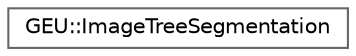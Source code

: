 digraph "Gráfico de jerarquía de clases"
{
 // LATEX_PDF_SIZE
  bgcolor="transparent";
  edge [fontname=Helvetica,fontsize=10,labelfontname=Helvetica,labelfontsize=10];
  node [fontname=Helvetica,fontsize=10,shape=box,height=0.2,width=0.4];
  rankdir="LR";
  Node0 [id="Node000000",label="GEU::ImageTreeSegmentation",height=0.2,width=0.4,color="grey40", fillcolor="white", style="filled",URL="$d1/d02/class_g_e_u_1_1_image_tree_segmentation.html",tooltip=" "];
}
